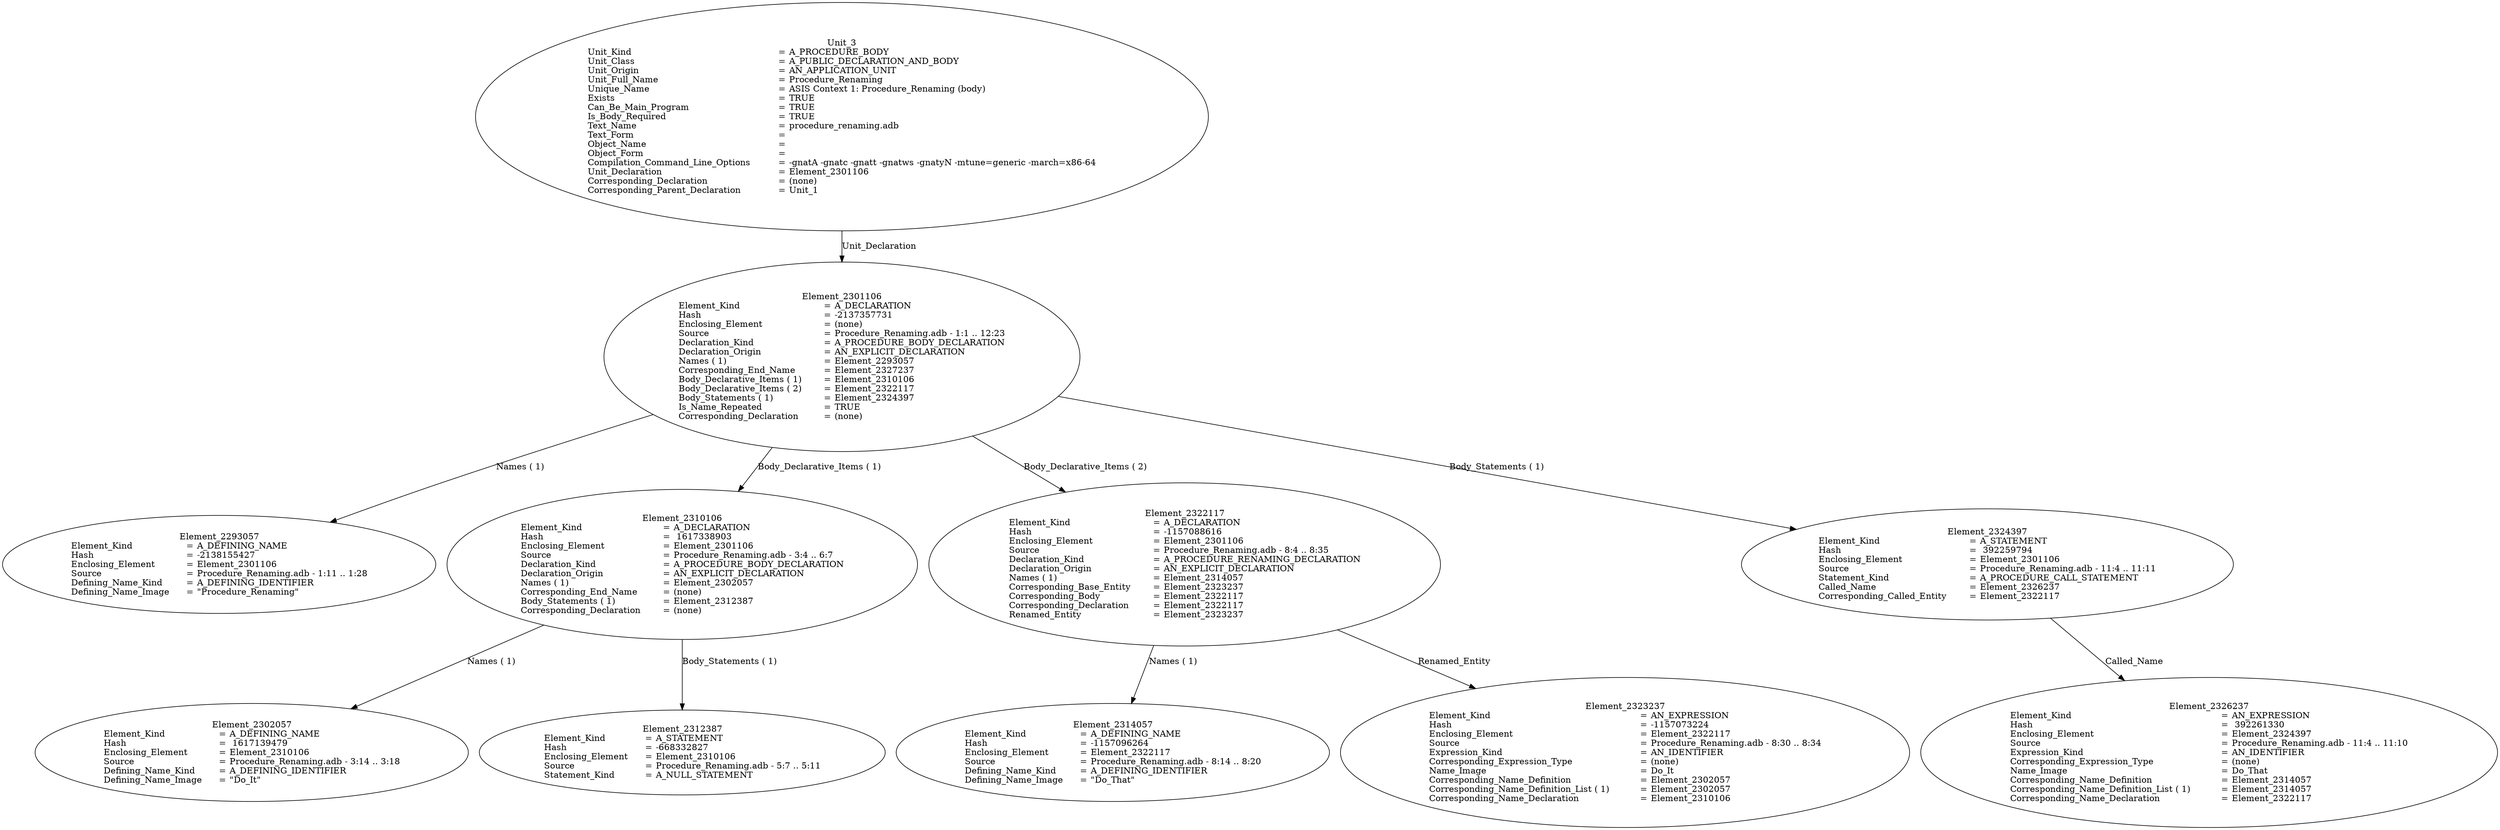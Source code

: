 digraph "procedure_renaming.adt" {
  Unit_3 -> Element_2301106
      [ label=Unit_Declaration ];
  Unit_3
      [ label=<<TABLE BORDER="0" CELLBORDER="0" CELLSPACING="0" CELLPADDING="0"> 
          <TR><TD COLSPAN="3">Unit_3</TD></TR>
          <TR><TD ALIGN="LEFT">Unit_Kind   </TD><TD> = </TD><TD ALIGN="LEFT">A_PROCEDURE_BODY</TD></TR>
          <TR><TD ALIGN="LEFT">Unit_Class   </TD><TD> = </TD><TD ALIGN="LEFT">A_PUBLIC_DECLARATION_AND_BODY</TD></TR>
          <TR><TD ALIGN="LEFT">Unit_Origin   </TD><TD> = </TD><TD ALIGN="LEFT">AN_APPLICATION_UNIT</TD></TR>
          <TR><TD ALIGN="LEFT">Unit_Full_Name    </TD><TD> = </TD><TD ALIGN="LEFT">Procedure_Renaming</TD></TR>
          <TR><TD ALIGN="LEFT">Unique_Name   </TD><TD> = </TD><TD ALIGN="LEFT">ASIS Context 1: Procedure_Renaming (body)</TD></TR>
          <TR><TD ALIGN="LEFT">Exists  </TD><TD> = </TD><TD ALIGN="LEFT">TRUE</TD></TR>
          <TR><TD ALIGN="LEFT">Can_Be_Main_Program     </TD><TD> = </TD><TD ALIGN="LEFT">TRUE</TD></TR>
          <TR><TD ALIGN="LEFT">Is_Body_Required     </TD><TD> = </TD><TD ALIGN="LEFT">TRUE</TD></TR>
          <TR><TD ALIGN="LEFT">Text_Name   </TD><TD> = </TD><TD ALIGN="LEFT">procedure_renaming.adb</TD></TR>
          <TR><TD ALIGN="LEFT">Text_Form   </TD><TD> = </TD><TD ALIGN="LEFT"></TD></TR>
          <TR><TD ALIGN="LEFT">Object_Name   </TD><TD> = </TD><TD ALIGN="LEFT"></TD></TR>
          <TR><TD ALIGN="LEFT">Object_Form   </TD><TD> = </TD><TD ALIGN="LEFT"></TD></TR>
          <TR><TD ALIGN="LEFT">Compilation_Command_Line_Options         </TD><TD> = </TD><TD ALIGN="LEFT">-gnatA -gnatc -gnatt -gnatws -gnatyN -mtune=generic -march=x86-64</TD></TR>
          <TR><TD ALIGN="LEFT">Unit_Declaration     </TD><TD> = </TD><TD ALIGN="LEFT">Element_2301106</TD></TR>
          <TR><TD ALIGN="LEFT">Corresponding_Declaration       </TD><TD> = </TD><TD ALIGN="LEFT">(none)</TD></TR>
          <TR><TD ALIGN="LEFT">Corresponding_Parent_Declaration         </TD><TD> = </TD><TD ALIGN="LEFT">Unit_1</TD></TR>
          </TABLE>> ];
  Element_2301106 -> Element_2293057
      [ label="Names ( 1)" ];
  Element_2301106 -> Element_2310106
      [ label="Body_Declarative_Items ( 1)" ];
  Element_2301106 -> Element_2322117
      [ label="Body_Declarative_Items ( 2)" ];
  Element_2301106 -> Element_2324397
      [ label="Body_Statements ( 1)" ];
  Element_2301106
      [ label=<<TABLE BORDER="0" CELLBORDER="0" CELLSPACING="0" CELLPADDING="0"> 
          <TR><TD COLSPAN="3">Element_2301106</TD></TR>
          <TR><TD ALIGN="LEFT">Element_Kind    </TD><TD> = </TD><TD ALIGN="LEFT">A_DECLARATION</TD></TR>
          <TR><TD ALIGN="LEFT">Hash  </TD><TD> = </TD><TD ALIGN="LEFT">-2137357731</TD></TR>
          <TR><TD ALIGN="LEFT">Enclosing_Element     </TD><TD> = </TD><TD ALIGN="LEFT">(none)</TD></TR>
          <TR><TD ALIGN="LEFT">Source  </TD><TD> = </TD><TD ALIGN="LEFT">Procedure_Renaming.adb - 1:1 .. 12:23</TD></TR>
          <TR><TD ALIGN="LEFT">Declaration_Kind     </TD><TD> = </TD><TD ALIGN="LEFT">A_PROCEDURE_BODY_DECLARATION</TD></TR>
          <TR><TD ALIGN="LEFT">Declaration_Origin     </TD><TD> = </TD><TD ALIGN="LEFT">AN_EXPLICIT_DECLARATION</TD></TR>
          <TR><TD ALIGN="LEFT">Names ( 1)   </TD><TD> = </TD><TD ALIGN="LEFT">Element_2293057</TD></TR>
          <TR><TD ALIGN="LEFT">Corresponding_End_Name      </TD><TD> = </TD><TD ALIGN="LEFT">Element_2327237</TD></TR>
          <TR><TD ALIGN="LEFT">Body_Declarative_Items ( 1)       </TD><TD> = </TD><TD ALIGN="LEFT">Element_2310106</TD></TR>
          <TR><TD ALIGN="LEFT">Body_Declarative_Items ( 2)       </TD><TD> = </TD><TD ALIGN="LEFT">Element_2322117</TD></TR>
          <TR><TD ALIGN="LEFT">Body_Statements ( 1)      </TD><TD> = </TD><TD ALIGN="LEFT">Element_2324397</TD></TR>
          <TR><TD ALIGN="LEFT">Is_Name_Repeated     </TD><TD> = </TD><TD ALIGN="LEFT">TRUE</TD></TR>
          <TR><TD ALIGN="LEFT">Corresponding_Declaration       </TD><TD> = </TD><TD ALIGN="LEFT">(none)</TD></TR>
          </TABLE>> ];
  Element_2293057
      [ label=<<TABLE BORDER="0" CELLBORDER="0" CELLSPACING="0" CELLPADDING="0"> 
          <TR><TD COLSPAN="3">Element_2293057</TD></TR>
          <TR><TD ALIGN="LEFT">Element_Kind    </TD><TD> = </TD><TD ALIGN="LEFT">A_DEFINING_NAME</TD></TR>
          <TR><TD ALIGN="LEFT">Hash  </TD><TD> = </TD><TD ALIGN="LEFT">-2138155427</TD></TR>
          <TR><TD ALIGN="LEFT">Enclosing_Element     </TD><TD> = </TD><TD ALIGN="LEFT">Element_2301106</TD></TR>
          <TR><TD ALIGN="LEFT">Source  </TD><TD> = </TD><TD ALIGN="LEFT">Procedure_Renaming.adb - 1:11 .. 1:28</TD></TR>
          <TR><TD ALIGN="LEFT">Defining_Name_Kind     </TD><TD> = </TD><TD ALIGN="LEFT">A_DEFINING_IDENTIFIER</TD></TR>
          <TR><TD ALIGN="LEFT">Defining_Name_Image     </TD><TD> = </TD><TD ALIGN="LEFT">"Procedure_Renaming"</TD></TR>
          </TABLE>> ];
  Element_2310106 -> Element_2302057
      [ label="Names ( 1)" ];
  Element_2310106 -> Element_2312387
      [ label="Body_Statements ( 1)" ];
  Element_2310106
      [ label=<<TABLE BORDER="0" CELLBORDER="0" CELLSPACING="0" CELLPADDING="0"> 
          <TR><TD COLSPAN="3">Element_2310106</TD></TR>
          <TR><TD ALIGN="LEFT">Element_Kind    </TD><TD> = </TD><TD ALIGN="LEFT">A_DECLARATION</TD></TR>
          <TR><TD ALIGN="LEFT">Hash  </TD><TD> = </TD><TD ALIGN="LEFT"> 1617338903</TD></TR>
          <TR><TD ALIGN="LEFT">Enclosing_Element     </TD><TD> = </TD><TD ALIGN="LEFT">Element_2301106</TD></TR>
          <TR><TD ALIGN="LEFT">Source  </TD><TD> = </TD><TD ALIGN="LEFT">Procedure_Renaming.adb - 3:4 .. 6:7</TD></TR>
          <TR><TD ALIGN="LEFT">Declaration_Kind     </TD><TD> = </TD><TD ALIGN="LEFT">A_PROCEDURE_BODY_DECLARATION</TD></TR>
          <TR><TD ALIGN="LEFT">Declaration_Origin     </TD><TD> = </TD><TD ALIGN="LEFT">AN_EXPLICIT_DECLARATION</TD></TR>
          <TR><TD ALIGN="LEFT">Names ( 1)   </TD><TD> = </TD><TD ALIGN="LEFT">Element_2302057</TD></TR>
          <TR><TD ALIGN="LEFT">Corresponding_End_Name      </TD><TD> = </TD><TD ALIGN="LEFT">(none)</TD></TR>
          <TR><TD ALIGN="LEFT">Body_Statements ( 1)      </TD><TD> = </TD><TD ALIGN="LEFT">Element_2312387</TD></TR>
          <TR><TD ALIGN="LEFT">Corresponding_Declaration       </TD><TD> = </TD><TD ALIGN="LEFT">(none)</TD></TR>
          </TABLE>> ];
  Element_2302057
      [ label=<<TABLE BORDER="0" CELLBORDER="0" CELLSPACING="0" CELLPADDING="0"> 
          <TR><TD COLSPAN="3">Element_2302057</TD></TR>
          <TR><TD ALIGN="LEFT">Element_Kind    </TD><TD> = </TD><TD ALIGN="LEFT">A_DEFINING_NAME</TD></TR>
          <TR><TD ALIGN="LEFT">Hash  </TD><TD> = </TD><TD ALIGN="LEFT"> 1617139479</TD></TR>
          <TR><TD ALIGN="LEFT">Enclosing_Element     </TD><TD> = </TD><TD ALIGN="LEFT">Element_2310106</TD></TR>
          <TR><TD ALIGN="LEFT">Source  </TD><TD> = </TD><TD ALIGN="LEFT">Procedure_Renaming.adb - 3:14 .. 3:18</TD></TR>
          <TR><TD ALIGN="LEFT">Defining_Name_Kind     </TD><TD> = </TD><TD ALIGN="LEFT">A_DEFINING_IDENTIFIER</TD></TR>
          <TR><TD ALIGN="LEFT">Defining_Name_Image     </TD><TD> = </TD><TD ALIGN="LEFT">"Do_It"</TD></TR>
          </TABLE>> ];
  Element_2312387
      [ label=<<TABLE BORDER="0" CELLBORDER="0" CELLSPACING="0" CELLPADDING="0"> 
          <TR><TD COLSPAN="3">Element_2312387</TD></TR>
          <TR><TD ALIGN="LEFT">Element_Kind    </TD><TD> = </TD><TD ALIGN="LEFT">A_STATEMENT</TD></TR>
          <TR><TD ALIGN="LEFT">Hash  </TD><TD> = </TD><TD ALIGN="LEFT">-668332827</TD></TR>
          <TR><TD ALIGN="LEFT">Enclosing_Element     </TD><TD> = </TD><TD ALIGN="LEFT">Element_2310106</TD></TR>
          <TR><TD ALIGN="LEFT">Source  </TD><TD> = </TD><TD ALIGN="LEFT">Procedure_Renaming.adb - 5:7 .. 5:11</TD></TR>
          <TR><TD ALIGN="LEFT">Statement_Kind    </TD><TD> = </TD><TD ALIGN="LEFT">A_NULL_STATEMENT</TD></TR>
          </TABLE>> ];
  Element_2322117 -> Element_2314057
      [ label="Names ( 1)" ];
  Element_2322117 -> Element_2323237
      [ label=Renamed_Entity ];
  Element_2322117
      [ label=<<TABLE BORDER="0" CELLBORDER="0" CELLSPACING="0" CELLPADDING="0"> 
          <TR><TD COLSPAN="3">Element_2322117</TD></TR>
          <TR><TD ALIGN="LEFT">Element_Kind    </TD><TD> = </TD><TD ALIGN="LEFT">A_DECLARATION</TD></TR>
          <TR><TD ALIGN="LEFT">Hash  </TD><TD> = </TD><TD ALIGN="LEFT">-1157088616</TD></TR>
          <TR><TD ALIGN="LEFT">Enclosing_Element     </TD><TD> = </TD><TD ALIGN="LEFT">Element_2301106</TD></TR>
          <TR><TD ALIGN="LEFT">Source  </TD><TD> = </TD><TD ALIGN="LEFT">Procedure_Renaming.adb - 8:4 .. 8:35</TD></TR>
          <TR><TD ALIGN="LEFT">Declaration_Kind     </TD><TD> = </TD><TD ALIGN="LEFT">A_PROCEDURE_RENAMING_DECLARATION</TD></TR>
          <TR><TD ALIGN="LEFT">Declaration_Origin     </TD><TD> = </TD><TD ALIGN="LEFT">AN_EXPLICIT_DECLARATION</TD></TR>
          <TR><TD ALIGN="LEFT">Names ( 1)   </TD><TD> = </TD><TD ALIGN="LEFT">Element_2314057</TD></TR>
          <TR><TD ALIGN="LEFT">Corresponding_Base_Entity       </TD><TD> = </TD><TD ALIGN="LEFT">Element_2323237</TD></TR>
          <TR><TD ALIGN="LEFT">Corresponding_Body     </TD><TD> = </TD><TD ALIGN="LEFT">Element_2322117</TD></TR>
          <TR><TD ALIGN="LEFT">Corresponding_Declaration       </TD><TD> = </TD><TD ALIGN="LEFT">Element_2322117</TD></TR>
          <TR><TD ALIGN="LEFT">Renamed_Entity    </TD><TD> = </TD><TD ALIGN="LEFT">Element_2323237</TD></TR>
          </TABLE>> ];
  Element_2314057
      [ label=<<TABLE BORDER="0" CELLBORDER="0" CELLSPACING="0" CELLPADDING="0"> 
          <TR><TD COLSPAN="3">Element_2314057</TD></TR>
          <TR><TD ALIGN="LEFT">Element_Kind    </TD><TD> = </TD><TD ALIGN="LEFT">A_DEFINING_NAME</TD></TR>
          <TR><TD ALIGN="LEFT">Hash  </TD><TD> = </TD><TD ALIGN="LEFT">-1157096264</TD></TR>
          <TR><TD ALIGN="LEFT">Enclosing_Element     </TD><TD> = </TD><TD ALIGN="LEFT">Element_2322117</TD></TR>
          <TR><TD ALIGN="LEFT">Source  </TD><TD> = </TD><TD ALIGN="LEFT">Procedure_Renaming.adb - 8:14 .. 8:20</TD></TR>
          <TR><TD ALIGN="LEFT">Defining_Name_Kind     </TD><TD> = </TD><TD ALIGN="LEFT">A_DEFINING_IDENTIFIER</TD></TR>
          <TR><TD ALIGN="LEFT">Defining_Name_Image     </TD><TD> = </TD><TD ALIGN="LEFT">"Do_That"</TD></TR>
          </TABLE>> ];
  Element_2323237
      [ label=<<TABLE BORDER="0" CELLBORDER="0" CELLSPACING="0" CELLPADDING="0"> 
          <TR><TD COLSPAN="3">Element_2323237</TD></TR>
          <TR><TD ALIGN="LEFT">Element_Kind    </TD><TD> = </TD><TD ALIGN="LEFT">AN_EXPRESSION</TD></TR>
          <TR><TD ALIGN="LEFT">Hash  </TD><TD> = </TD><TD ALIGN="LEFT">-1157073224</TD></TR>
          <TR><TD ALIGN="LEFT">Enclosing_Element     </TD><TD> = </TD><TD ALIGN="LEFT">Element_2322117</TD></TR>
          <TR><TD ALIGN="LEFT">Source  </TD><TD> = </TD><TD ALIGN="LEFT">Procedure_Renaming.adb - 8:30 .. 8:34</TD></TR>
          <TR><TD ALIGN="LEFT">Expression_Kind    </TD><TD> = </TD><TD ALIGN="LEFT">AN_IDENTIFIER</TD></TR>
          <TR><TD ALIGN="LEFT">Corresponding_Expression_Type        </TD><TD> = </TD><TD ALIGN="LEFT">(none)</TD></TR>
          <TR><TD ALIGN="LEFT">Name_Image   </TD><TD> = </TD><TD ALIGN="LEFT">Do_It</TD></TR>
          <TR><TD ALIGN="LEFT">Corresponding_Name_Definition        </TD><TD> = </TD><TD ALIGN="LEFT">Element_2302057</TD></TR>
          <TR><TD ALIGN="LEFT">Corresponding_Name_Definition_List ( 1)          </TD><TD> = </TD><TD ALIGN="LEFT">Element_2302057</TD></TR>
          <TR><TD ALIGN="LEFT">Corresponding_Name_Declaration        </TD><TD> = </TD><TD ALIGN="LEFT">Element_2310106</TD></TR>
          </TABLE>> ];
  Element_2324397 -> Element_2326237
      [ label=Called_Name ];
  Element_2324397
      [ label=<<TABLE BORDER="0" CELLBORDER="0" CELLSPACING="0" CELLPADDING="0"> 
          <TR><TD COLSPAN="3">Element_2324397</TD></TR>
          <TR><TD ALIGN="LEFT">Element_Kind    </TD><TD> = </TD><TD ALIGN="LEFT">A_STATEMENT</TD></TR>
          <TR><TD ALIGN="LEFT">Hash  </TD><TD> = </TD><TD ALIGN="LEFT"> 392259794</TD></TR>
          <TR><TD ALIGN="LEFT">Enclosing_Element     </TD><TD> = </TD><TD ALIGN="LEFT">Element_2301106</TD></TR>
          <TR><TD ALIGN="LEFT">Source  </TD><TD> = </TD><TD ALIGN="LEFT">Procedure_Renaming.adb - 11:4 .. 11:11</TD></TR>
          <TR><TD ALIGN="LEFT">Statement_Kind    </TD><TD> = </TD><TD ALIGN="LEFT">A_PROCEDURE_CALL_STATEMENT</TD></TR>
          <TR><TD ALIGN="LEFT">Called_Name   </TD><TD> = </TD><TD ALIGN="LEFT">Element_2326237</TD></TR>
          <TR><TD ALIGN="LEFT">Corresponding_Called_Entity       </TD><TD> = </TD><TD ALIGN="LEFT">Element_2322117</TD></TR>
          </TABLE>> ];
  Element_2326237
      [ label=<<TABLE BORDER="0" CELLBORDER="0" CELLSPACING="0" CELLPADDING="0"> 
          <TR><TD COLSPAN="3">Element_2326237</TD></TR>
          <TR><TD ALIGN="LEFT">Element_Kind    </TD><TD> = </TD><TD ALIGN="LEFT">AN_EXPRESSION</TD></TR>
          <TR><TD ALIGN="LEFT">Hash  </TD><TD> = </TD><TD ALIGN="LEFT"> 392261330</TD></TR>
          <TR><TD ALIGN="LEFT">Enclosing_Element     </TD><TD> = </TD><TD ALIGN="LEFT">Element_2324397</TD></TR>
          <TR><TD ALIGN="LEFT">Source  </TD><TD> = </TD><TD ALIGN="LEFT">Procedure_Renaming.adb - 11:4 .. 11:10</TD></TR>
          <TR><TD ALIGN="LEFT">Expression_Kind    </TD><TD> = </TD><TD ALIGN="LEFT">AN_IDENTIFIER</TD></TR>
          <TR><TD ALIGN="LEFT">Corresponding_Expression_Type        </TD><TD> = </TD><TD ALIGN="LEFT">(none)</TD></TR>
          <TR><TD ALIGN="LEFT">Name_Image   </TD><TD> = </TD><TD ALIGN="LEFT">Do_That</TD></TR>
          <TR><TD ALIGN="LEFT">Corresponding_Name_Definition        </TD><TD> = </TD><TD ALIGN="LEFT">Element_2314057</TD></TR>
          <TR><TD ALIGN="LEFT">Corresponding_Name_Definition_List ( 1)          </TD><TD> = </TD><TD ALIGN="LEFT">Element_2314057</TD></TR>
          <TR><TD ALIGN="LEFT">Corresponding_Name_Declaration        </TD><TD> = </TD><TD ALIGN="LEFT">Element_2322117</TD></TR>
          </TABLE>> ]
}
